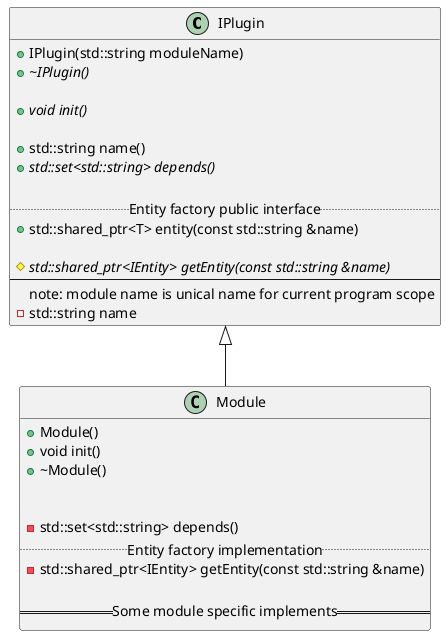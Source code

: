 @startuml
IPlugin <|-- Module

class IPlugin {
    + IPlugin(std::string moduleName)
    {abstract} + ~IPlugin()
    
    {abstract} + void init()

    + std::string name()
    {abstract} + std::set<std::string> depends()
    
    .. Entity factory public interface ..
    + std::shared_ptr<T> entity(const std::string &name)
    
    # {abstract} std::shared_ptr<IEntity> getEntity(const std::string &name)
    ----
    note: module name is unical name for current program scope
    - std::string name
}

class Module {
    + Module()
    + void init()
    + ~Module()
    

    - std::set<std::string> depends()
    .. Entity factory implementation ..
    - std::shared_ptr<IEntity> getEntity(const std::string &name)
    
    == Some module specific implements ==
}
@enduml
